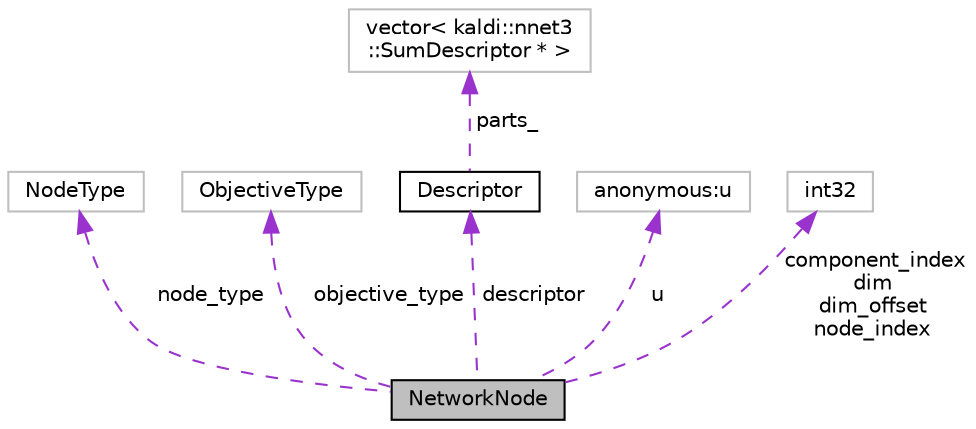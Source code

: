 digraph "NetworkNode"
{
  edge [fontname="Helvetica",fontsize="10",labelfontname="Helvetica",labelfontsize="10"];
  node [fontname="Helvetica",fontsize="10",shape=record];
  Node1 [label="NetworkNode",height=0.2,width=0.4,color="black", fillcolor="grey75", style="filled", fontcolor="black"];
  Node2 -> Node1 [dir="back",color="darkorchid3",fontsize="10",style="dashed",label=" node_type" ,fontname="Helvetica"];
  Node2 [label="NodeType",height=0.2,width=0.4,color="grey75", fillcolor="white", style="filled"];
  Node3 -> Node1 [dir="back",color="darkorchid3",fontsize="10",style="dashed",label=" objective_type" ,fontname="Helvetica"];
  Node3 [label="ObjectiveType",height=0.2,width=0.4,color="grey75", fillcolor="white", style="filled"];
  Node4 -> Node1 [dir="back",color="darkorchid3",fontsize="10",style="dashed",label=" descriptor" ,fontname="Helvetica"];
  Node4 [label="Descriptor",height=0.2,width=0.4,color="black", fillcolor="white", style="filled",URL="$classkaldi_1_1nnet3_1_1Descriptor.html"];
  Node5 -> Node4 [dir="back",color="darkorchid3",fontsize="10",style="dashed",label=" parts_" ,fontname="Helvetica"];
  Node5 [label="vector\< kaldi::nnet3\l::SumDescriptor * \>",height=0.2,width=0.4,color="grey75", fillcolor="white", style="filled"];
  Node6 -> Node1 [dir="back",color="darkorchid3",fontsize="10",style="dashed",label=" u" ,fontname="Helvetica"];
  Node6 [label="anonymous:u",height=0.2,width=0.4,color="grey75", fillcolor="white", style="filled"];
  Node7 -> Node1 [dir="back",color="darkorchid3",fontsize="10",style="dashed",label=" component_index\ndim\ndim_offset\nnode_index" ,fontname="Helvetica"];
  Node7 [label="int32",height=0.2,width=0.4,color="grey75", fillcolor="white", style="filled"];
}
